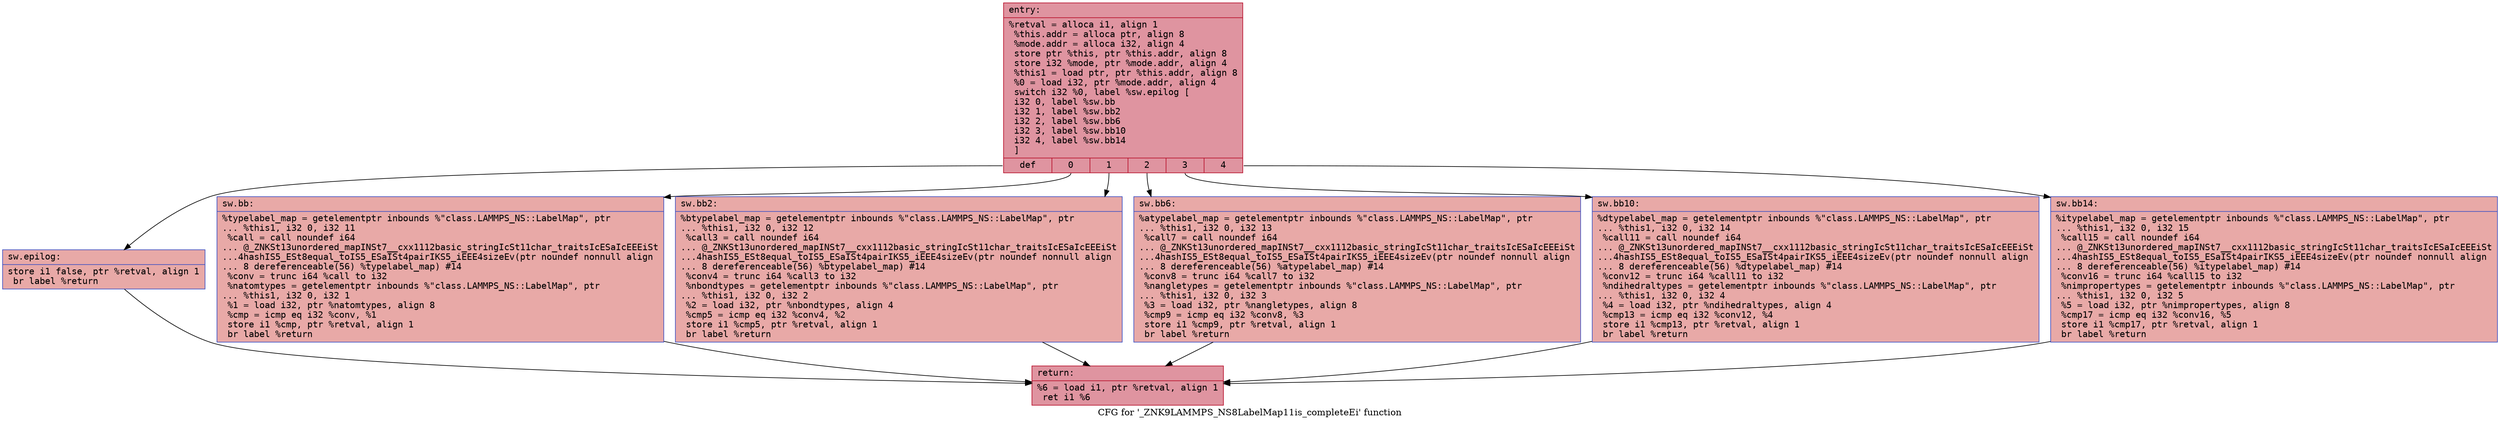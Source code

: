 digraph "CFG for '_ZNK9LAMMPS_NS8LabelMap11is_completeEi' function" {
	label="CFG for '_ZNK9LAMMPS_NS8LabelMap11is_completeEi' function";

	Node0x55bfca0dcf00 [shape=record,color="#b70d28ff", style=filled, fillcolor="#b70d2870" fontname="Courier",label="{entry:\l|  %retval = alloca i1, align 1\l  %this.addr = alloca ptr, align 8\l  %mode.addr = alloca i32, align 4\l  store ptr %this, ptr %this.addr, align 8\l  store i32 %mode, ptr %mode.addr, align 4\l  %this1 = load ptr, ptr %this.addr, align 8\l  %0 = load i32, ptr %mode.addr, align 4\l  switch i32 %0, label %sw.epilog [\l    i32 0, label %sw.bb\l    i32 1, label %sw.bb2\l    i32 2, label %sw.bb6\l    i32 3, label %sw.bb10\l    i32 4, label %sw.bb14\l  ]\l|{<s0>def|<s1>0|<s2>1|<s3>2|<s4>3|<s5>4}}"];
	Node0x55bfca0dcf00:s0 -> Node0x55bfca0dd260[tooltip="entry -> sw.epilog\nProbability 16.67%" ];
	Node0x55bfca0dcf00:s1 -> Node0x55bfca0dd2e0[tooltip="entry -> sw.bb\nProbability 16.67%" ];
	Node0x55bfca0dcf00:s2 -> Node0x55bfca0dd350[tooltip="entry -> sw.bb2\nProbability 16.67%" ];
	Node0x55bfca0dcf00:s3 -> Node0x55bfca0dd3c0[tooltip="entry -> sw.bb6\nProbability 16.67%" ];
	Node0x55bfca0dcf00:s4 -> Node0x55bfca0dd430[tooltip="entry -> sw.bb10\nProbability 16.67%" ];
	Node0x55bfca0dcf00:s5 -> Node0x55bfca0dd4a0[tooltip="entry -> sw.bb14\nProbability 16.67%" ];
	Node0x55bfca0dd2e0 [shape=record,color="#3d50c3ff", style=filled, fillcolor="#ca3b3770" fontname="Courier",label="{sw.bb:\l|  %typelabel_map = getelementptr inbounds %\"class.LAMMPS_NS::LabelMap\", ptr\l... %this1, i32 0, i32 11\l  %call = call noundef i64\l... @_ZNKSt13unordered_mapINSt7__cxx1112basic_stringIcSt11char_traitsIcESaIcEEEiSt\l...4hashIS5_ESt8equal_toIS5_ESaISt4pairIKS5_iEEE4sizeEv(ptr noundef nonnull align\l... 8 dereferenceable(56) %typelabel_map) #14\l  %conv = trunc i64 %call to i32\l  %natomtypes = getelementptr inbounds %\"class.LAMMPS_NS::LabelMap\", ptr\l... %this1, i32 0, i32 1\l  %1 = load i32, ptr %natomtypes, align 8\l  %cmp = icmp eq i32 %conv, %1\l  store i1 %cmp, ptr %retval, align 1\l  br label %return\l}"];
	Node0x55bfca0dd2e0 -> Node0x55bfca0ddea0[tooltip="sw.bb -> return\nProbability 100.00%" ];
	Node0x55bfca0dd350 [shape=record,color="#3d50c3ff", style=filled, fillcolor="#ca3b3770" fontname="Courier",label="{sw.bb2:\l|  %btypelabel_map = getelementptr inbounds %\"class.LAMMPS_NS::LabelMap\", ptr\l... %this1, i32 0, i32 12\l  %call3 = call noundef i64\l... @_ZNKSt13unordered_mapINSt7__cxx1112basic_stringIcSt11char_traitsIcESaIcEEEiSt\l...4hashIS5_ESt8equal_toIS5_ESaISt4pairIKS5_iEEE4sizeEv(ptr noundef nonnull align\l... 8 dereferenceable(56) %btypelabel_map) #14\l  %conv4 = trunc i64 %call3 to i32\l  %nbondtypes = getelementptr inbounds %\"class.LAMMPS_NS::LabelMap\", ptr\l... %this1, i32 0, i32 2\l  %2 = load i32, ptr %nbondtypes, align 4\l  %cmp5 = icmp eq i32 %conv4, %2\l  store i1 %cmp5, ptr %retval, align 1\l  br label %return\l}"];
	Node0x55bfca0dd350 -> Node0x55bfca0ddea0[tooltip="sw.bb2 -> return\nProbability 100.00%" ];
	Node0x55bfca0dd3c0 [shape=record,color="#3d50c3ff", style=filled, fillcolor="#ca3b3770" fontname="Courier",label="{sw.bb6:\l|  %atypelabel_map = getelementptr inbounds %\"class.LAMMPS_NS::LabelMap\", ptr\l... %this1, i32 0, i32 13\l  %call7 = call noundef i64\l... @_ZNKSt13unordered_mapINSt7__cxx1112basic_stringIcSt11char_traitsIcESaIcEEEiSt\l...4hashIS5_ESt8equal_toIS5_ESaISt4pairIKS5_iEEE4sizeEv(ptr noundef nonnull align\l... 8 dereferenceable(56) %atypelabel_map) #14\l  %conv8 = trunc i64 %call7 to i32\l  %nangletypes = getelementptr inbounds %\"class.LAMMPS_NS::LabelMap\", ptr\l... %this1, i32 0, i32 3\l  %3 = load i32, ptr %nangletypes, align 8\l  %cmp9 = icmp eq i32 %conv8, %3\l  store i1 %cmp9, ptr %retval, align 1\l  br label %return\l}"];
	Node0x55bfca0dd3c0 -> Node0x55bfca0ddea0[tooltip="sw.bb6 -> return\nProbability 100.00%" ];
	Node0x55bfca0dd430 [shape=record,color="#3d50c3ff", style=filled, fillcolor="#ca3b3770" fontname="Courier",label="{sw.bb10:\l|  %dtypelabel_map = getelementptr inbounds %\"class.LAMMPS_NS::LabelMap\", ptr\l... %this1, i32 0, i32 14\l  %call11 = call noundef i64\l... @_ZNKSt13unordered_mapINSt7__cxx1112basic_stringIcSt11char_traitsIcESaIcEEEiSt\l...4hashIS5_ESt8equal_toIS5_ESaISt4pairIKS5_iEEE4sizeEv(ptr noundef nonnull align\l... 8 dereferenceable(56) %dtypelabel_map) #14\l  %conv12 = trunc i64 %call11 to i32\l  %ndihedraltypes = getelementptr inbounds %\"class.LAMMPS_NS::LabelMap\", ptr\l... %this1, i32 0, i32 4\l  %4 = load i32, ptr %ndihedraltypes, align 4\l  %cmp13 = icmp eq i32 %conv12, %4\l  store i1 %cmp13, ptr %retval, align 1\l  br label %return\l}"];
	Node0x55bfca0dd430 -> Node0x55bfca0ddea0[tooltip="sw.bb10 -> return\nProbability 100.00%" ];
	Node0x55bfca0dd4a0 [shape=record,color="#3d50c3ff", style=filled, fillcolor="#ca3b3770" fontname="Courier",label="{sw.bb14:\l|  %itypelabel_map = getelementptr inbounds %\"class.LAMMPS_NS::LabelMap\", ptr\l... %this1, i32 0, i32 15\l  %call15 = call noundef i64\l... @_ZNKSt13unordered_mapINSt7__cxx1112basic_stringIcSt11char_traitsIcESaIcEEEiSt\l...4hashIS5_ESt8equal_toIS5_ESaISt4pairIKS5_iEEE4sizeEv(ptr noundef nonnull align\l... 8 dereferenceable(56) %itypelabel_map) #14\l  %conv16 = trunc i64 %call15 to i32\l  %nimpropertypes = getelementptr inbounds %\"class.LAMMPS_NS::LabelMap\", ptr\l... %this1, i32 0, i32 5\l  %5 = load i32, ptr %nimpropertypes, align 8\l  %cmp17 = icmp eq i32 %conv16, %5\l  store i1 %cmp17, ptr %retval, align 1\l  br label %return\l}"];
	Node0x55bfca0dd4a0 -> Node0x55bfca0ddea0[tooltip="sw.bb14 -> return\nProbability 100.00%" ];
	Node0x55bfca0dd260 [shape=record,color="#3d50c3ff", style=filled, fillcolor="#ca3b3770" fontname="Courier",label="{sw.epilog:\l|  store i1 false, ptr %retval, align 1\l  br label %return\l}"];
	Node0x55bfca0dd260 -> Node0x55bfca0ddea0[tooltip="sw.epilog -> return\nProbability 100.00%" ];
	Node0x55bfca0ddea0 [shape=record,color="#b70d28ff", style=filled, fillcolor="#b70d2870" fontname="Courier",label="{return:\l|  %6 = load i1, ptr %retval, align 1\l  ret i1 %6\l}"];
}
